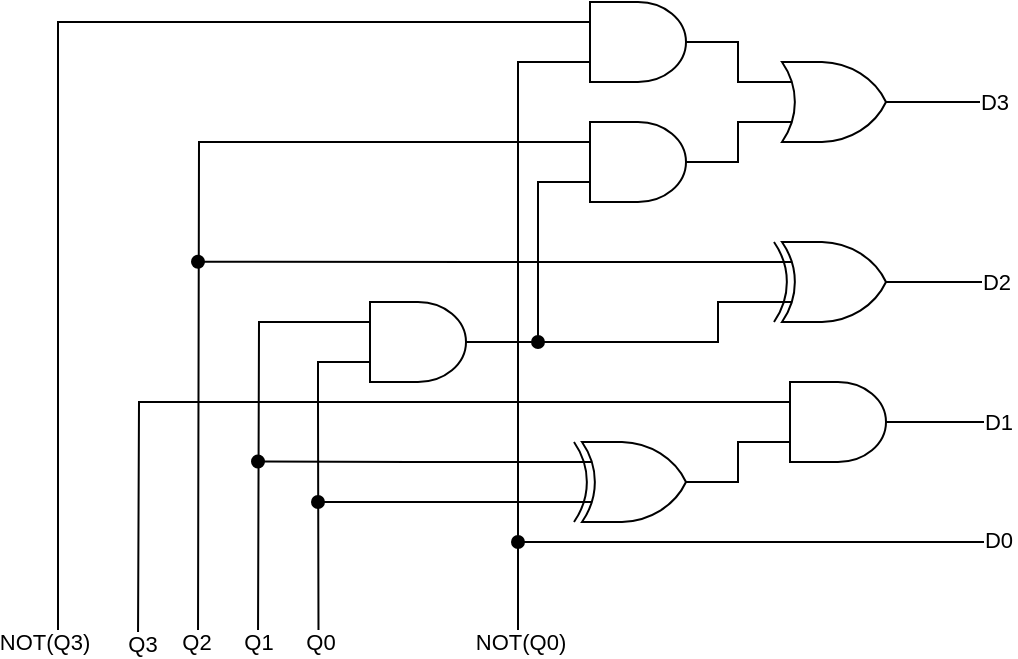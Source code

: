 <mxfile version="25.0.2">
  <diagram name="ページ1" id="RzE77F1huVSBpnxGkCJ2">
    <mxGraphModel dx="933" dy="702" grid="1" gridSize="10" guides="1" tooltips="1" connect="1" arrows="1" fold="1" page="1" pageScale="1" pageWidth="827" pageHeight="1169" math="0" shadow="0">
      <root>
        <mxCell id="0" />
        <mxCell id="1" parent="0" />
        <mxCell id="aMajddHrB-2l_erlXQCZ-39" style="edgeStyle=orthogonalEdgeStyle;rounded=0;orthogonalLoop=1;jettySize=auto;html=1;exitX=0;exitY=0.75;exitDx=0;exitDy=0;exitPerimeter=0;endArrow=none;endFill=0;" edge="1" parent="1" source="aMajddHrB-2l_erlXQCZ-27">
          <mxGeometry relative="1" as="geometry">
            <mxPoint x="320" y="520" as="targetPoint" />
            <Array as="points">
              <mxPoint x="320" y="230" />
            </Array>
          </mxGeometry>
        </mxCell>
        <mxCell id="aMajddHrB-2l_erlXQCZ-43" value="NOT(Q0)" style="edgeLabel;html=1;align=center;verticalAlign=middle;resizable=0;points=[];" vertex="1" connectable="0" parent="aMajddHrB-2l_erlXQCZ-39">
          <mxGeometry x="0.96" y="1" relative="1" as="geometry">
            <mxPoint y="6" as="offset" />
          </mxGeometry>
        </mxCell>
        <mxCell id="aMajddHrB-2l_erlXQCZ-60" style="edgeStyle=orthogonalEdgeStyle;rounded=0;orthogonalLoop=1;jettySize=auto;html=1;exitX=0;exitY=0.25;exitDx=0;exitDy=0;exitPerimeter=0;endArrow=none;endFill=0;" edge="1" parent="1" source="aMajddHrB-2l_erlXQCZ-27">
          <mxGeometry relative="1" as="geometry">
            <mxPoint x="90" y="510" as="targetPoint" />
            <Array as="points">
              <mxPoint x="90" y="210" />
              <mxPoint x="90" y="520" />
            </Array>
          </mxGeometry>
        </mxCell>
        <mxCell id="aMajddHrB-2l_erlXQCZ-61" value="NOT(Q3)" style="edgeLabel;html=1;align=center;verticalAlign=middle;resizable=0;points=[];" vertex="1" connectable="0" parent="aMajddHrB-2l_erlXQCZ-60">
          <mxGeometry x="0.987" y="1" relative="1" as="geometry">
            <mxPoint x="-6" y="6" as="offset" />
          </mxGeometry>
        </mxCell>
        <mxCell id="aMajddHrB-2l_erlXQCZ-27" value="" style="verticalLabelPosition=bottom;shadow=0;dashed=0;align=center;html=1;verticalAlign=top;shape=mxgraph.electrical.logic_gates.logic_gate;operation=and;" vertex="1" parent="1">
          <mxGeometry x="340" y="200" width="80" height="40" as="geometry" />
        </mxCell>
        <mxCell id="aMajddHrB-2l_erlXQCZ-35" style="edgeStyle=orthogonalEdgeStyle;rounded=0;orthogonalLoop=1;jettySize=auto;html=1;exitX=0;exitY=0.75;exitDx=0;exitDy=0;exitPerimeter=0;endArrow=oval;endFill=1;" edge="1" parent="1" source="aMajddHrB-2l_erlXQCZ-28">
          <mxGeometry relative="1" as="geometry">
            <mxPoint x="330" y="370" as="targetPoint" />
            <Array as="points">
              <mxPoint x="330" y="290" />
            </Array>
          </mxGeometry>
        </mxCell>
        <mxCell id="aMajddHrB-2l_erlXQCZ-55" style="edgeStyle=orthogonalEdgeStyle;rounded=0;orthogonalLoop=1;jettySize=auto;html=1;exitX=0;exitY=0.25;exitDx=0;exitDy=0;exitPerimeter=0;endArrow=none;endFill=0;" edge="1" parent="1" source="aMajddHrB-2l_erlXQCZ-28">
          <mxGeometry relative="1" as="geometry">
            <mxPoint x="160" y="520" as="targetPoint" />
          </mxGeometry>
        </mxCell>
        <mxCell id="aMajddHrB-2l_erlXQCZ-56" value="Q2" style="edgeLabel;html=1;align=center;verticalAlign=middle;resizable=0;points=[];" vertex="1" connectable="0" parent="aMajddHrB-2l_erlXQCZ-55">
          <mxGeometry x="0.987" y="-1" relative="1" as="geometry">
            <mxPoint y="3" as="offset" />
          </mxGeometry>
        </mxCell>
        <mxCell id="aMajddHrB-2l_erlXQCZ-28" value="" style="verticalLabelPosition=bottom;shadow=0;dashed=0;align=center;html=1;verticalAlign=top;shape=mxgraph.electrical.logic_gates.logic_gate;operation=and;" vertex="1" parent="1">
          <mxGeometry x="340" y="260" width="80" height="40" as="geometry" />
        </mxCell>
        <mxCell id="aMajddHrB-2l_erlXQCZ-48" style="edgeStyle=orthogonalEdgeStyle;rounded=0;orthogonalLoop=1;jettySize=auto;html=1;exitX=1;exitY=0.5;exitDx=0;exitDy=0;exitPerimeter=0;endArrow=none;endFill=0;" edge="1" parent="1" source="aMajddHrB-2l_erlXQCZ-29">
          <mxGeometry relative="1" as="geometry">
            <mxPoint x="560" y="250" as="targetPoint" />
          </mxGeometry>
        </mxCell>
        <mxCell id="aMajddHrB-2l_erlXQCZ-52" value="D3" style="edgeLabel;html=1;align=center;verticalAlign=middle;resizable=0;points=[];" vertex="1" connectable="0" parent="aMajddHrB-2l_erlXQCZ-48">
          <mxGeometry x="0.879" y="1" relative="1" as="geometry">
            <mxPoint y="1" as="offset" />
          </mxGeometry>
        </mxCell>
        <mxCell id="aMajddHrB-2l_erlXQCZ-29" value="" style="verticalLabelPosition=bottom;shadow=0;dashed=0;align=center;html=1;verticalAlign=top;shape=mxgraph.electrical.logic_gates.logic_gate;operation=or;" vertex="1" parent="1">
          <mxGeometry x="440" y="230" width="80" height="40" as="geometry" />
        </mxCell>
        <mxCell id="aMajddHrB-2l_erlXQCZ-30" style="edgeStyle=orthogonalEdgeStyle;rounded=0;orthogonalLoop=1;jettySize=auto;html=1;exitX=1;exitY=0.5;exitDx=0;exitDy=0;exitPerimeter=0;entryX=0;entryY=0.25;entryDx=0;entryDy=0;entryPerimeter=0;endArrow=none;endFill=0;" edge="1" parent="1" source="aMajddHrB-2l_erlXQCZ-27" target="aMajddHrB-2l_erlXQCZ-29">
          <mxGeometry relative="1" as="geometry">
            <Array as="points">
              <mxPoint x="430" y="220" />
              <mxPoint x="430" y="240" />
            </Array>
          </mxGeometry>
        </mxCell>
        <mxCell id="aMajddHrB-2l_erlXQCZ-31" style="edgeStyle=orthogonalEdgeStyle;rounded=0;orthogonalLoop=1;jettySize=auto;html=1;exitX=1;exitY=0.5;exitDx=0;exitDy=0;exitPerimeter=0;entryX=0;entryY=0.75;entryDx=0;entryDy=0;entryPerimeter=0;endArrow=none;endFill=0;" edge="1" parent="1" source="aMajddHrB-2l_erlXQCZ-28" target="aMajddHrB-2l_erlXQCZ-29">
          <mxGeometry relative="1" as="geometry">
            <Array as="points">
              <mxPoint x="430" y="280" />
              <mxPoint x="430" y="260" />
            </Array>
          </mxGeometry>
        </mxCell>
        <mxCell id="aMajddHrB-2l_erlXQCZ-50" style="edgeStyle=orthogonalEdgeStyle;rounded=0;orthogonalLoop=1;jettySize=auto;html=1;exitX=1;exitY=0.5;exitDx=0;exitDy=0;exitPerimeter=0;endArrow=none;endFill=0;" edge="1" parent="1" source="aMajddHrB-2l_erlXQCZ-32">
          <mxGeometry relative="1" as="geometry">
            <mxPoint x="560" y="340" as="targetPoint" />
          </mxGeometry>
        </mxCell>
        <mxCell id="aMajddHrB-2l_erlXQCZ-53" value="D2" style="edgeLabel;html=1;align=center;verticalAlign=middle;resizable=0;points=[];" vertex="1" connectable="0" parent="aMajddHrB-2l_erlXQCZ-50">
          <mxGeometry x="0.958" y="3" relative="1" as="geometry">
            <mxPoint y="3" as="offset" />
          </mxGeometry>
        </mxCell>
        <mxCell id="aMajddHrB-2l_erlXQCZ-57" style="edgeStyle=orthogonalEdgeStyle;rounded=0;orthogonalLoop=1;jettySize=auto;html=1;exitX=0;exitY=0.25;exitDx=0;exitDy=0;exitPerimeter=0;endArrow=oval;endFill=1;" edge="1" parent="1" source="aMajddHrB-2l_erlXQCZ-32">
          <mxGeometry relative="1" as="geometry">
            <mxPoint x="160" y="329.846" as="targetPoint" />
          </mxGeometry>
        </mxCell>
        <mxCell id="aMajddHrB-2l_erlXQCZ-32" value="" style="verticalLabelPosition=bottom;shadow=0;dashed=0;align=center;html=1;verticalAlign=top;shape=mxgraph.electrical.logic_gates.logic_gate;operation=xor;" vertex="1" parent="1">
          <mxGeometry x="440" y="320" width="80" height="40" as="geometry" />
        </mxCell>
        <mxCell id="aMajddHrB-2l_erlXQCZ-41" style="edgeStyle=orthogonalEdgeStyle;rounded=0;orthogonalLoop=1;jettySize=auto;html=1;exitX=0;exitY=0.75;exitDx=0;exitDy=0;exitPerimeter=0;endArrow=none;endFill=0;" edge="1" parent="1" source="aMajddHrB-2l_erlXQCZ-33">
          <mxGeometry relative="1" as="geometry">
            <mxPoint x="220.258" y="520" as="targetPoint" />
            <Array as="points">
              <mxPoint x="220" y="400" />
              <mxPoint x="220" y="400" />
            </Array>
          </mxGeometry>
        </mxCell>
        <mxCell id="aMajddHrB-2l_erlXQCZ-42" value="Q0" style="edgeLabel;html=1;align=center;verticalAlign=middle;resizable=0;points=[];" vertex="1" connectable="0" parent="aMajddHrB-2l_erlXQCZ-41">
          <mxGeometry x="0.961" y="-1" relative="1" as="geometry">
            <mxPoint x="1" y="3" as="offset" />
          </mxGeometry>
        </mxCell>
        <mxCell id="aMajddHrB-2l_erlXQCZ-44" style="edgeStyle=orthogonalEdgeStyle;rounded=0;orthogonalLoop=1;jettySize=auto;html=1;exitX=0;exitY=0.25;exitDx=0;exitDy=0;exitPerimeter=0;endArrow=none;endFill=0;" edge="1" parent="1" source="aMajddHrB-2l_erlXQCZ-33">
          <mxGeometry relative="1" as="geometry">
            <mxPoint x="190.0" y="520" as="targetPoint" />
          </mxGeometry>
        </mxCell>
        <mxCell id="aMajddHrB-2l_erlXQCZ-45" value="Q1" style="edgeLabel;html=1;align=center;verticalAlign=middle;resizable=0;points=[];" vertex="1" connectable="0" parent="aMajddHrB-2l_erlXQCZ-44">
          <mxGeometry x="0.989" y="-1" relative="1" as="geometry">
            <mxPoint x="1" y="1" as="offset" />
          </mxGeometry>
        </mxCell>
        <mxCell id="aMajddHrB-2l_erlXQCZ-33" value="" style="verticalLabelPosition=bottom;shadow=0;dashed=0;align=center;html=1;verticalAlign=top;shape=mxgraph.electrical.logic_gates.logic_gate;operation=and;" vertex="1" parent="1">
          <mxGeometry x="230" y="350" width="80" height="40" as="geometry" />
        </mxCell>
        <mxCell id="aMajddHrB-2l_erlXQCZ-34" style="edgeStyle=orthogonalEdgeStyle;rounded=0;orthogonalLoop=1;jettySize=auto;html=1;exitX=1;exitY=0.5;exitDx=0;exitDy=0;exitPerimeter=0;entryX=0;entryY=0.75;entryDx=0;entryDy=0;entryPerimeter=0;endArrow=none;endFill=0;" edge="1" parent="1" source="aMajddHrB-2l_erlXQCZ-33" target="aMajddHrB-2l_erlXQCZ-32">
          <mxGeometry relative="1" as="geometry">
            <Array as="points">
              <mxPoint x="420" y="370" />
              <mxPoint x="420" y="350" />
            </Array>
          </mxGeometry>
        </mxCell>
        <mxCell id="aMajddHrB-2l_erlXQCZ-51" style="edgeStyle=orthogonalEdgeStyle;rounded=0;orthogonalLoop=1;jettySize=auto;html=1;exitX=1;exitY=0.5;exitDx=0;exitDy=0;exitPerimeter=0;endArrow=none;endFill=0;" edge="1" parent="1" source="aMajddHrB-2l_erlXQCZ-36">
          <mxGeometry relative="1" as="geometry">
            <mxPoint x="560" y="410" as="targetPoint" />
          </mxGeometry>
        </mxCell>
        <mxCell id="aMajddHrB-2l_erlXQCZ-54" value="D1" style="edgeLabel;html=1;align=center;verticalAlign=middle;resizable=0;points=[];" vertex="1" connectable="0" parent="aMajddHrB-2l_erlXQCZ-51">
          <mxGeometry x="0.99" y="-2" relative="1" as="geometry">
            <mxPoint y="-2" as="offset" />
          </mxGeometry>
        </mxCell>
        <mxCell id="aMajddHrB-2l_erlXQCZ-58" style="edgeStyle=orthogonalEdgeStyle;rounded=0;orthogonalLoop=1;jettySize=auto;html=1;exitX=0;exitY=0.25;exitDx=0;exitDy=0;exitPerimeter=0;endArrow=none;endFill=0;" edge="1" parent="1" source="aMajddHrB-2l_erlXQCZ-36">
          <mxGeometry relative="1" as="geometry">
            <mxPoint x="130" y="520" as="targetPoint" />
          </mxGeometry>
        </mxCell>
        <mxCell id="aMajddHrB-2l_erlXQCZ-59" value="Q3" style="edgeLabel;html=1;align=center;verticalAlign=middle;resizable=0;points=[];" vertex="1" connectable="0" parent="aMajddHrB-2l_erlXQCZ-58">
          <mxGeometry x="0.983" y="2" relative="1" as="geometry">
            <mxPoint y="4" as="offset" />
          </mxGeometry>
        </mxCell>
        <mxCell id="aMajddHrB-2l_erlXQCZ-36" value="" style="verticalLabelPosition=bottom;shadow=0;dashed=0;align=center;html=1;verticalAlign=top;shape=mxgraph.electrical.logic_gates.logic_gate;operation=and;" vertex="1" parent="1">
          <mxGeometry x="440" y="390" width="80" height="40" as="geometry" />
        </mxCell>
        <mxCell id="aMajddHrB-2l_erlXQCZ-46" style="edgeStyle=orthogonalEdgeStyle;rounded=0;orthogonalLoop=1;jettySize=auto;html=1;exitX=0;exitY=0.25;exitDx=0;exitDy=0;exitPerimeter=0;endArrow=oval;endFill=1;" edge="1" parent="1" source="aMajddHrB-2l_erlXQCZ-37">
          <mxGeometry relative="1" as="geometry">
            <mxPoint x="190.0" y="429.742" as="targetPoint" />
          </mxGeometry>
        </mxCell>
        <mxCell id="aMajddHrB-2l_erlXQCZ-47" style="edgeStyle=orthogonalEdgeStyle;rounded=0;orthogonalLoop=1;jettySize=auto;html=1;exitX=0;exitY=0.75;exitDx=0;exitDy=0;exitPerimeter=0;endArrow=oval;endFill=1;" edge="1" parent="1" source="aMajddHrB-2l_erlXQCZ-37">
          <mxGeometry relative="1" as="geometry">
            <mxPoint x="220" y="450" as="targetPoint" />
          </mxGeometry>
        </mxCell>
        <mxCell id="aMajddHrB-2l_erlXQCZ-37" value="" style="verticalLabelPosition=bottom;shadow=0;dashed=0;align=center;html=1;verticalAlign=top;shape=mxgraph.electrical.logic_gates.logic_gate;operation=xor;" vertex="1" parent="1">
          <mxGeometry x="340" y="420" width="80" height="40" as="geometry" />
        </mxCell>
        <mxCell id="aMajddHrB-2l_erlXQCZ-38" style="edgeStyle=orthogonalEdgeStyle;rounded=0;orthogonalLoop=1;jettySize=auto;html=1;exitX=0;exitY=0.75;exitDx=0;exitDy=0;exitPerimeter=0;entryX=1;entryY=0.5;entryDx=0;entryDy=0;entryPerimeter=0;endArrow=none;endFill=0;" edge="1" parent="1" source="aMajddHrB-2l_erlXQCZ-36" target="aMajddHrB-2l_erlXQCZ-37">
          <mxGeometry relative="1" as="geometry">
            <Array as="points">
              <mxPoint x="430" y="420" />
              <mxPoint x="430" y="440" />
            </Array>
          </mxGeometry>
        </mxCell>
        <mxCell id="aMajddHrB-2l_erlXQCZ-62" value="" style="endArrow=none;html=1;rounded=0;startArrow=oval;startFill=1;" edge="1" parent="1">
          <mxGeometry width="50" height="50" relative="1" as="geometry">
            <mxPoint x="320" y="470" as="sourcePoint" />
            <mxPoint x="560" y="470" as="targetPoint" />
          </mxGeometry>
        </mxCell>
        <mxCell id="aMajddHrB-2l_erlXQCZ-64" value="D0" style="edgeLabel;html=1;align=center;verticalAlign=middle;resizable=0;points=[];" vertex="1" connectable="0" parent="1">
          <mxGeometry x="560.005" y="430.001" as="geometry">
            <mxPoint y="39" as="offset" />
          </mxGeometry>
        </mxCell>
      </root>
    </mxGraphModel>
  </diagram>
</mxfile>
